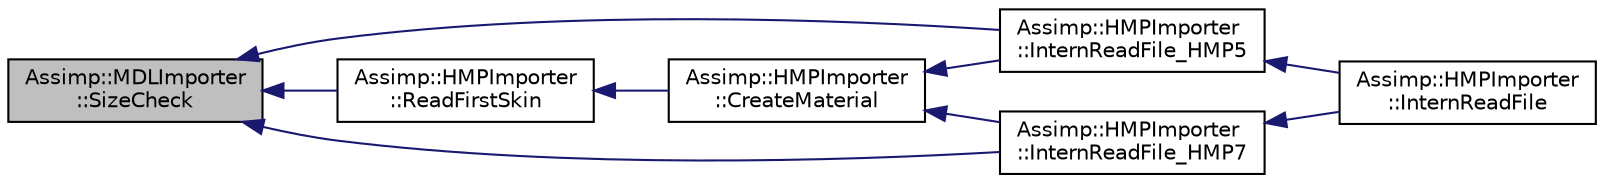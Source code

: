 digraph "Assimp::MDLImporter::SizeCheck"
{
  edge [fontname="Helvetica",fontsize="10",labelfontname="Helvetica",labelfontsize="10"];
  node [fontname="Helvetica",fontsize="10",shape=record];
  rankdir="LR";
  Node1 [label="Assimp::MDLImporter\l::SizeCheck",height=0.2,width=0.4,color="black", fillcolor="grey75", style="filled", fontcolor="black"];
  Node1 -> Node2 [dir="back",color="midnightblue",fontsize="10",style="solid"];
  Node2 [label="Assimp::HMPImporter\l::InternReadFile_HMP5",height=0.2,width=0.4,color="black", fillcolor="white", style="filled",URL="$class_assimp_1_1_h_m_p_importer.html#a3536e76fa4afa09d16a3feb897ddc548"];
  Node2 -> Node3 [dir="back",color="midnightblue",fontsize="10",style="solid"];
  Node3 [label="Assimp::HMPImporter\l::InternReadFile",height=0.2,width=0.4,color="black", fillcolor="white", style="filled",URL="$class_assimp_1_1_h_m_p_importer.html#a11a230b849809ebaa0fde85f7869f14d"];
  Node1 -> Node4 [dir="back",color="midnightblue",fontsize="10",style="solid"];
  Node4 [label="Assimp::HMPImporter\l::InternReadFile_HMP7",height=0.2,width=0.4,color="black", fillcolor="white", style="filled",URL="$class_assimp_1_1_h_m_p_importer.html#ae6325560bede59406342e56eb898b4c4"];
  Node4 -> Node3 [dir="back",color="midnightblue",fontsize="10",style="solid"];
  Node1 -> Node5 [dir="back",color="midnightblue",fontsize="10",style="solid"];
  Node5 [label="Assimp::HMPImporter\l::ReadFirstSkin",height=0.2,width=0.4,color="black", fillcolor="white", style="filled",URL="$class_assimp_1_1_h_m_p_importer.html#a20c1e5069ae0918e20311b1c380c2866"];
  Node5 -> Node6 [dir="back",color="midnightblue",fontsize="10",style="solid"];
  Node6 [label="Assimp::HMPImporter\l::CreateMaterial",height=0.2,width=0.4,color="black", fillcolor="white", style="filled",URL="$class_assimp_1_1_h_m_p_importer.html#af7848d5490b6c72bb5747a2c0a9ece6a"];
  Node6 -> Node2 [dir="back",color="midnightblue",fontsize="10",style="solid"];
  Node6 -> Node4 [dir="back",color="midnightblue",fontsize="10",style="solid"];
}
